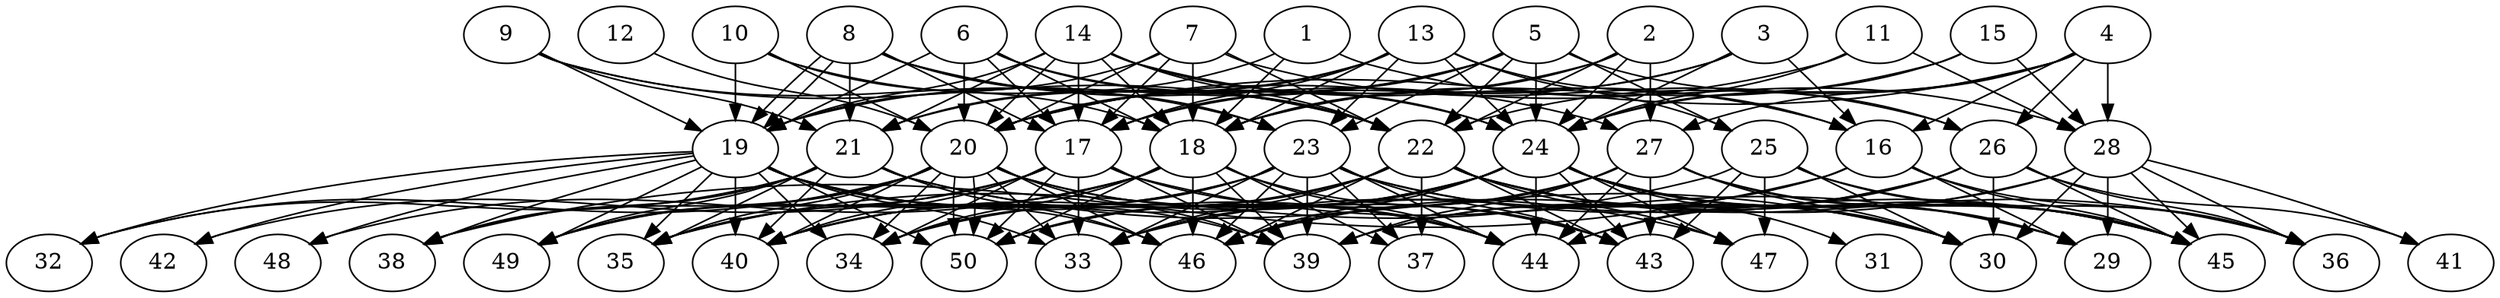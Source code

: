 // DAG (tier=3-complex, mode=data, n=50, ccr=0.547, fat=0.782, density=0.666, regular=0.288, jump=0.319, mindata=4194304, maxdata=33554432)
// DAG automatically generated by daggen at Sun Aug 24 16:33:35 2025
// /home/ermia/Project/Environments/daggen/bin/daggen --dot --ccr 0.547 --fat 0.782 --regular 0.288 --density 0.666 --jump 0.319 --mindata 4194304 --maxdata 33554432 -n 50 
digraph G {
  1 [size="5050485940187824128000", alpha="0.12", expect_size="2525242970093912064000"]
  1 -> 18 [size ="2354934133555200"]
  1 -> 21 [size ="2354934133555200"]
  1 -> 28 [size ="2354934133555200"]
  2 [size="6042872772594501632", alpha="0.08", expect_size="3021436386297250816"]
  2 -> 18 [size ="7718790703874048"]
  2 -> 20 [size ="7718790703874048"]
  2 -> 22 [size ="7718790703874048"]
  2 -> 24 [size ="7718790703874048"]
  2 -> 27 [size ="7718790703874048"]
  3 [size="266011718872691232", alpha="0.10", expect_size="133005859436345616"]
  3 -> 16 [size ="4402528384974848"]
  3 -> 17 [size ="4402528384974848"]
  3 -> 18 [size ="4402528384974848"]
  3 -> 24 [size ="4402528384974848"]
  4 [size="23910811696257036189696", alpha="0.13", expect_size="11955405848128518094848"]
  4 -> 16 [size ="6639767412277248"]
  4 -> 20 [size ="6639767412277248"]
  4 -> 22 [size ="6639767412277248"]
  4 -> 24 [size ="6639767412277248"]
  4 -> 26 [size ="6639767412277248"]
  4 -> 27 [size ="6639767412277248"]
  4 -> 28 [size ="6639767412277248"]
  5 [size="191154072525785600", alpha="0.16", expect_size="95577036262892800"]
  5 -> 17 [size ="5092972219596800"]
  5 -> 19 [size ="5092972219596800"]
  5 -> 20 [size ="5092972219596800"]
  5 -> 22 [size ="5092972219596800"]
  5 -> 23 [size ="5092972219596800"]
  5 -> 24 [size ="5092972219596800"]
  5 -> 25 [size ="5092972219596800"]
  5 -> 26 [size ="5092972219596800"]
  6 [size="1040588279024728408064", alpha="0.13", expect_size="520294139512364204032"]
  6 -> 17 [size ="821503226544128"]
  6 -> 18 [size ="821503226544128"]
  6 -> 19 [size ="821503226544128"]
  6 -> 20 [size ="821503226544128"]
  6 -> 22 [size ="821503226544128"]
  6 -> 24 [size ="821503226544128"]
  7 [size="1043893197961363328", alpha="0.12", expect_size="521946598980681664"]
  7 -> 17 [size ="579702884401152"]
  7 -> 18 [size ="579702884401152"]
  7 -> 19 [size ="579702884401152"]
  7 -> 20 [size ="579702884401152"]
  7 -> 22 [size ="579702884401152"]
  7 -> 26 [size ="579702884401152"]
  8 [size="14942560706413283328", alpha="0.06", expect_size="7471280353206641664"]
  8 -> 17 [size ="7059198860853248"]
  8 -> 19 [size ="7059198860853248"]
  8 -> 19 [size ="7059198860853248"]
  8 -> 21 [size ="7059198860853248"]
  8 -> 22 [size ="7059198860853248"]
  8 -> 23 [size ="7059198860853248"]
  8 -> 27 [size ="7059198860853248"]
  9 [size="1548636851228758016", alpha="0.02", expect_size="774318425614379008"]
  9 -> 19 [size ="825659152662528"]
  9 -> 21 [size ="825659152662528"]
  9 -> 22 [size ="825659152662528"]
  9 -> 23 [size ="825659152662528"]
  10 [size="12772731753286703104", alpha="0.07", expect_size="6386365876643351552"]
  10 -> 18 [size ="5070261112012800"]
  10 -> 19 [size ="5070261112012800"]
  10 -> 20 [size ="5070261112012800"]
  10 -> 22 [size ="5070261112012800"]
  11 [size="15596097838813833854976", alpha="0.11", expect_size="7798048919406916927488"]
  11 -> 20 [size ="4993832303198208"]
  11 -> 24 [size ="4993832303198208"]
  11 -> 28 [size ="4993832303198208"]
  12 [size="4082599181338233344", alpha="0.04", expect_size="2041299590669116672"]
  12 -> 20 [size ="2717607010500608"]
  13 [size="3575046524673102848", alpha="0.03", expect_size="1787523262336551424"]
  13 -> 16 [size ="8090082816819200"]
  13 -> 17 [size ="8090082816819200"]
  13 -> 18 [size ="8090082816819200"]
  13 -> 20 [size ="8090082816819200"]
  13 -> 21 [size ="8090082816819200"]
  13 -> 23 [size ="8090082816819200"]
  13 -> 24 [size ="8090082816819200"]
  13 -> 25 [size ="8090082816819200"]
  14 [size="9125683607987354", alpha="0.04", expect_size="4562841803993677"]
  14 -> 16 [size ="328939499159552"]
  14 -> 17 [size ="328939499159552"]
  14 -> 18 [size ="328939499159552"]
  14 -> 19 [size ="328939499159552"]
  14 -> 20 [size ="328939499159552"]
  14 -> 21 [size ="328939499159552"]
  14 -> 22 [size ="328939499159552"]
  14 -> 24 [size ="328939499159552"]
  15 [size="140775123661255856", alpha="0.16", expect_size="70387561830627928"]
  15 -> 18 [size ="7616331138465792"]
  15 -> 24 [size ="7616331138465792"]
  15 -> 28 [size ="7616331138465792"]
  16 [size="96630034940049056", alpha="0.00", expect_size="48315017470024528"]
  16 -> 29 [size ="6204402515836928"]
  16 -> 36 [size ="6204402515836928"]
  16 -> 38 [size ="6204402515836928"]
  16 -> 39 [size ="6204402515836928"]
  16 -> 45 [size ="6204402515836928"]
  17 [size="321320952878286016", alpha="0.09", expect_size="160660476439143008"]
  17 -> 29 [size ="5037728504741888"]
  17 -> 33 [size ="5037728504741888"]
  17 -> 34 [size ="5037728504741888"]
  17 -> 39 [size ="5037728504741888"]
  17 -> 40 [size ="5037728504741888"]
  17 -> 42 [size ="5037728504741888"]
  17 -> 44 [size ="5037728504741888"]
  17 -> 49 [size ="5037728504741888"]
  17 -> 50 [size ="5037728504741888"]
  18 [size="12709200685516664832", alpha="0.10", expect_size="6354600342758332416"]
  18 -> 34 [size ="5722726505381888"]
  18 -> 35 [size ="5722726505381888"]
  18 -> 37 [size ="5722726505381888"]
  18 -> 39 [size ="5722726505381888"]
  18 -> 43 [size ="5722726505381888"]
  18 -> 44 [size ="5722726505381888"]
  18 -> 46 [size ="5722726505381888"]
  18 -> 48 [size ="5722726505381888"]
  18 -> 49 [size ="5722726505381888"]
  18 -> 50 [size ="5722726505381888"]
  19 [size="59937019171197184", alpha="0.16", expect_size="29968509585598592"]
  19 -> 32 [size ="1302972021604352"]
  19 -> 33 [size ="1302972021604352"]
  19 -> 34 [size ="1302972021604352"]
  19 -> 35 [size ="1302972021604352"]
  19 -> 38 [size ="1302972021604352"]
  19 -> 39 [size ="1302972021604352"]
  19 -> 40 [size ="1302972021604352"]
  19 -> 42 [size ="1302972021604352"]
  19 -> 44 [size ="1302972021604352"]
  19 -> 46 [size ="1302972021604352"]
  19 -> 48 [size ="1302972021604352"]
  19 -> 49 [size ="1302972021604352"]
  19 -> 50 [size ="1302972021604352"]
  20 [size="8132004392062133", alpha="0.01", expect_size="4066002196031066"]
  20 -> 32 [size ="378590663278592"]
  20 -> 33 [size ="378590663278592"]
  20 -> 34 [size ="378590663278592"]
  20 -> 35 [size ="378590663278592"]
  20 -> 38 [size ="378590663278592"]
  20 -> 39 [size ="378590663278592"]
  20 -> 40 [size ="378590663278592"]
  20 -> 43 [size ="378590663278592"]
  20 -> 44 [size ="378590663278592"]
  20 -> 46 [size ="378590663278592"]
  20 -> 49 [size ="378590663278592"]
  20 -> 50 [size ="378590663278592"]
  20 -> 50 [size ="378590663278592"]
  21 [size="3204113106600559616", alpha="0.07", expect_size="1602056553300279808"]
  21 -> 30 [size ="1097847327948800"]
  21 -> 32 [size ="1097847327948800"]
  21 -> 35 [size ="1097847327948800"]
  21 -> 38 [size ="1097847327948800"]
  21 -> 40 [size ="1097847327948800"]
  21 -> 46 [size ="1097847327948800"]
  21 -> 47 [size ="1097847327948800"]
  21 -> 49 [size ="1097847327948800"]
  22 [size="4430712531723414528", alpha="0.05", expect_size="2215356265861707264"]
  22 -> 30 [size ="1473614318665728"]
  22 -> 33 [size ="1473614318665728"]
  22 -> 36 [size ="1473614318665728"]
  22 -> 37 [size ="1473614318665728"]
  22 -> 40 [size ="1473614318665728"]
  22 -> 43 [size ="1473614318665728"]
  22 -> 45 [size ="1473614318665728"]
  22 -> 46 [size ="1473614318665728"]
  22 -> 47 [size ="1473614318665728"]
  22 -> 50 [size ="1473614318665728"]
  23 [size="20561393017761976", alpha="0.20", expect_size="10280696508880988"]
  23 -> 30 [size ="706928128819200"]
  23 -> 33 [size ="706928128819200"]
  23 -> 34 [size ="706928128819200"]
  23 -> 35 [size ="706928128819200"]
  23 -> 37 [size ="706928128819200"]
  23 -> 39 [size ="706928128819200"]
  23 -> 40 [size ="706928128819200"]
  23 -> 43 [size ="706928128819200"]
  23 -> 44 [size ="706928128819200"]
  23 -> 45 [size ="706928128819200"]
  23 -> 46 [size ="706928128819200"]
  24 [size="7099426590554708770816", alpha="0.04", expect_size="3549713295277354385408"]
  24 -> 29 [size ="2955099911487488"]
  24 -> 30 [size ="2955099911487488"]
  24 -> 31 [size ="2955099911487488"]
  24 -> 33 [size ="2955099911487488"]
  24 -> 34 [size ="2955099911487488"]
  24 -> 40 [size ="2955099911487488"]
  24 -> 43 [size ="2955099911487488"]
  24 -> 44 [size ="2955099911487488"]
  24 -> 45 [size ="2955099911487488"]
  24 -> 46 [size ="2955099911487488"]
  24 -> 47 [size ="2955099911487488"]
  24 -> 50 [size ="2955099911487488"]
  25 [size="311935020459421073408", alpha="0.17", expect_size="155967510229710536704"]
  25 -> 30 [size ="367958983442432"]
  25 -> 35 [size ="367958983442432"]
  25 -> 36 [size ="367958983442432"]
  25 -> 43 [size ="367958983442432"]
  25 -> 45 [size ="367958983442432"]
  25 -> 47 [size ="367958983442432"]
  26 [size="9583253670859415552", alpha="0.01", expect_size="4791626835429707776"]
  26 -> 30 [size ="5870910124851200"]
  26 -> 33 [size ="5870910124851200"]
  26 -> 36 [size ="5870910124851200"]
  26 -> 39 [size ="5870910124851200"]
  26 -> 41 [size ="5870910124851200"]
  26 -> 44 [size ="5870910124851200"]
  26 -> 45 [size ="5870910124851200"]
  27 [size="637120403219163904", alpha="0.04", expect_size="318560201609581952"]
  27 -> 29 [size ="498394581696512"]
  27 -> 30 [size ="498394581696512"]
  27 -> 39 [size ="498394581696512"]
  27 -> 43 [size ="498394581696512"]
  27 -> 44 [size ="498394581696512"]
  27 -> 45 [size ="498394581696512"]
  27 -> 46 [size ="498394581696512"]
  27 -> 50 [size ="498394581696512"]
  28 [size="9961911380156362752", alpha="0.17", expect_size="4980955690078181376"]
  28 -> 29 [size ="3764487295336448"]
  28 -> 30 [size ="3764487295336448"]
  28 -> 36 [size ="3764487295336448"]
  28 -> 41 [size ="3764487295336448"]
  28 -> 44 [size ="3764487295336448"]
  28 -> 45 [size ="3764487295336448"]
  28 -> 46 [size ="3764487295336448"]
  29 [size="20777206603643514519552", alpha="0.02", expect_size="10388603301821757259776"]
  30 [size="4360222313241573851136", alpha="0.12", expect_size="2180111156620786925568"]
  31 [size="571518730203723648", alpha="0.13", expect_size="285759365101861824"]
  32 [size="4421316400830992384", alpha="0.11", expect_size="2210658200415496192"]
  33 [size="14353499140033439858688", alpha="0.09", expect_size="7176749570016719929344"]
  34 [size="32834104690457459032064", alpha="0.01", expect_size="16417052345228729516032"]
  35 [size="9170704114840008", alpha="0.13", expect_size="4585352057420004"]
  36 [size="1126443008980150124544", alpha="0.00", expect_size="563221504490075062272"]
  37 [size="19928962509296619520", alpha="0.08", expect_size="9964481254648309760"]
  38 [size="3785785772659036672", alpha="0.11", expect_size="1892892886329518336"]
  39 [size="21445950295164302917632", alpha="0.05", expect_size="10722975147582151458816"]
  40 [size="193487395063791136", alpha="0.16", expect_size="96743697531895568"]
  41 [size="50945184393287472", alpha="0.10", expect_size="25472592196643736"]
  42 [size="25606681985723710570496", alpha="0.19", expect_size="12803340992861855285248"]
  43 [size="39559138577240160", alpha="0.08", expect_size="19779569288620080"]
  44 [size="3721131058234956709888", alpha="0.07", expect_size="1860565529117478354944"]
  45 [size="22201612424309586788352", alpha="0.05", expect_size="11100806212154793394176"]
  46 [size="402279842270024320", alpha="0.16", expect_size="201139921135012160"]
  47 [size="2956475392397338112", alpha="0.07", expect_size="1478237696198669056"]
  48 [size="110839911094843080704", alpha="0.11", expect_size="55419955547421540352"]
  49 [size="11920740542744115200", alpha="0.16", expect_size="5960370271372057600"]
  50 [size="31313419134169120", alpha="0.07", expect_size="15656709567084560"]
}